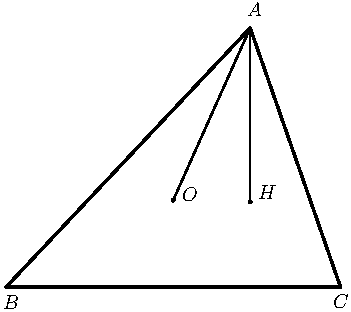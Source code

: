 import graph; size(6cm); real lsf=0.5; pen dps=linewidth(0.7)+fontsize(10); defaultpen(dps); pen ds=black; real xmin=-6.013715381254743,xmax=4.947026779591287,ymin=-4.7041203389355495,ymax=4.967122744163888; 
pair B=(-2.366275132771526,0.), A=(0.8206297308021933,3.382881020075218), C=(2.,0.), H=(0.8206297308021933,1.1110473068831628), O=(-0.18313756638576315,1.1359168565960278); 
draw(A--B,linewidth(1.2)); draw(A--C,linewidth(1.2)); draw(A--O,linewidth(0.8)); draw(A--H,linewidth(0.8)); draw(B--C,linewidth(1.2)); 
dot(B,linewidth(1.pt)+ds); label("$B$",(-2.4399607943570456,-0.31982347459713756),NE*lsf); dot(A,linewidth(1.pt)+ds); label("$A$",(0.7469440692166738,3.5118309278498776),NE*lsf); dot(C,linewidth(1.pt)+ds); label("$C$",(1.8706504083958464,-0.3014020592007577),NE*lsf); dot(H,linewidth(2.pt)+ds); label("$H$",(0.8943153923877127,1.1170469263204932),NE*lsf); dot(O,linewidth(2.pt)+ds); label("$O$",(-0.10044103901680075,1.0986255109241132),NE*lsf); 
clip((xmin,ymin)--(xmin,ymax)--(xmax,ymax)--(xmax,ymin)--cycle); 